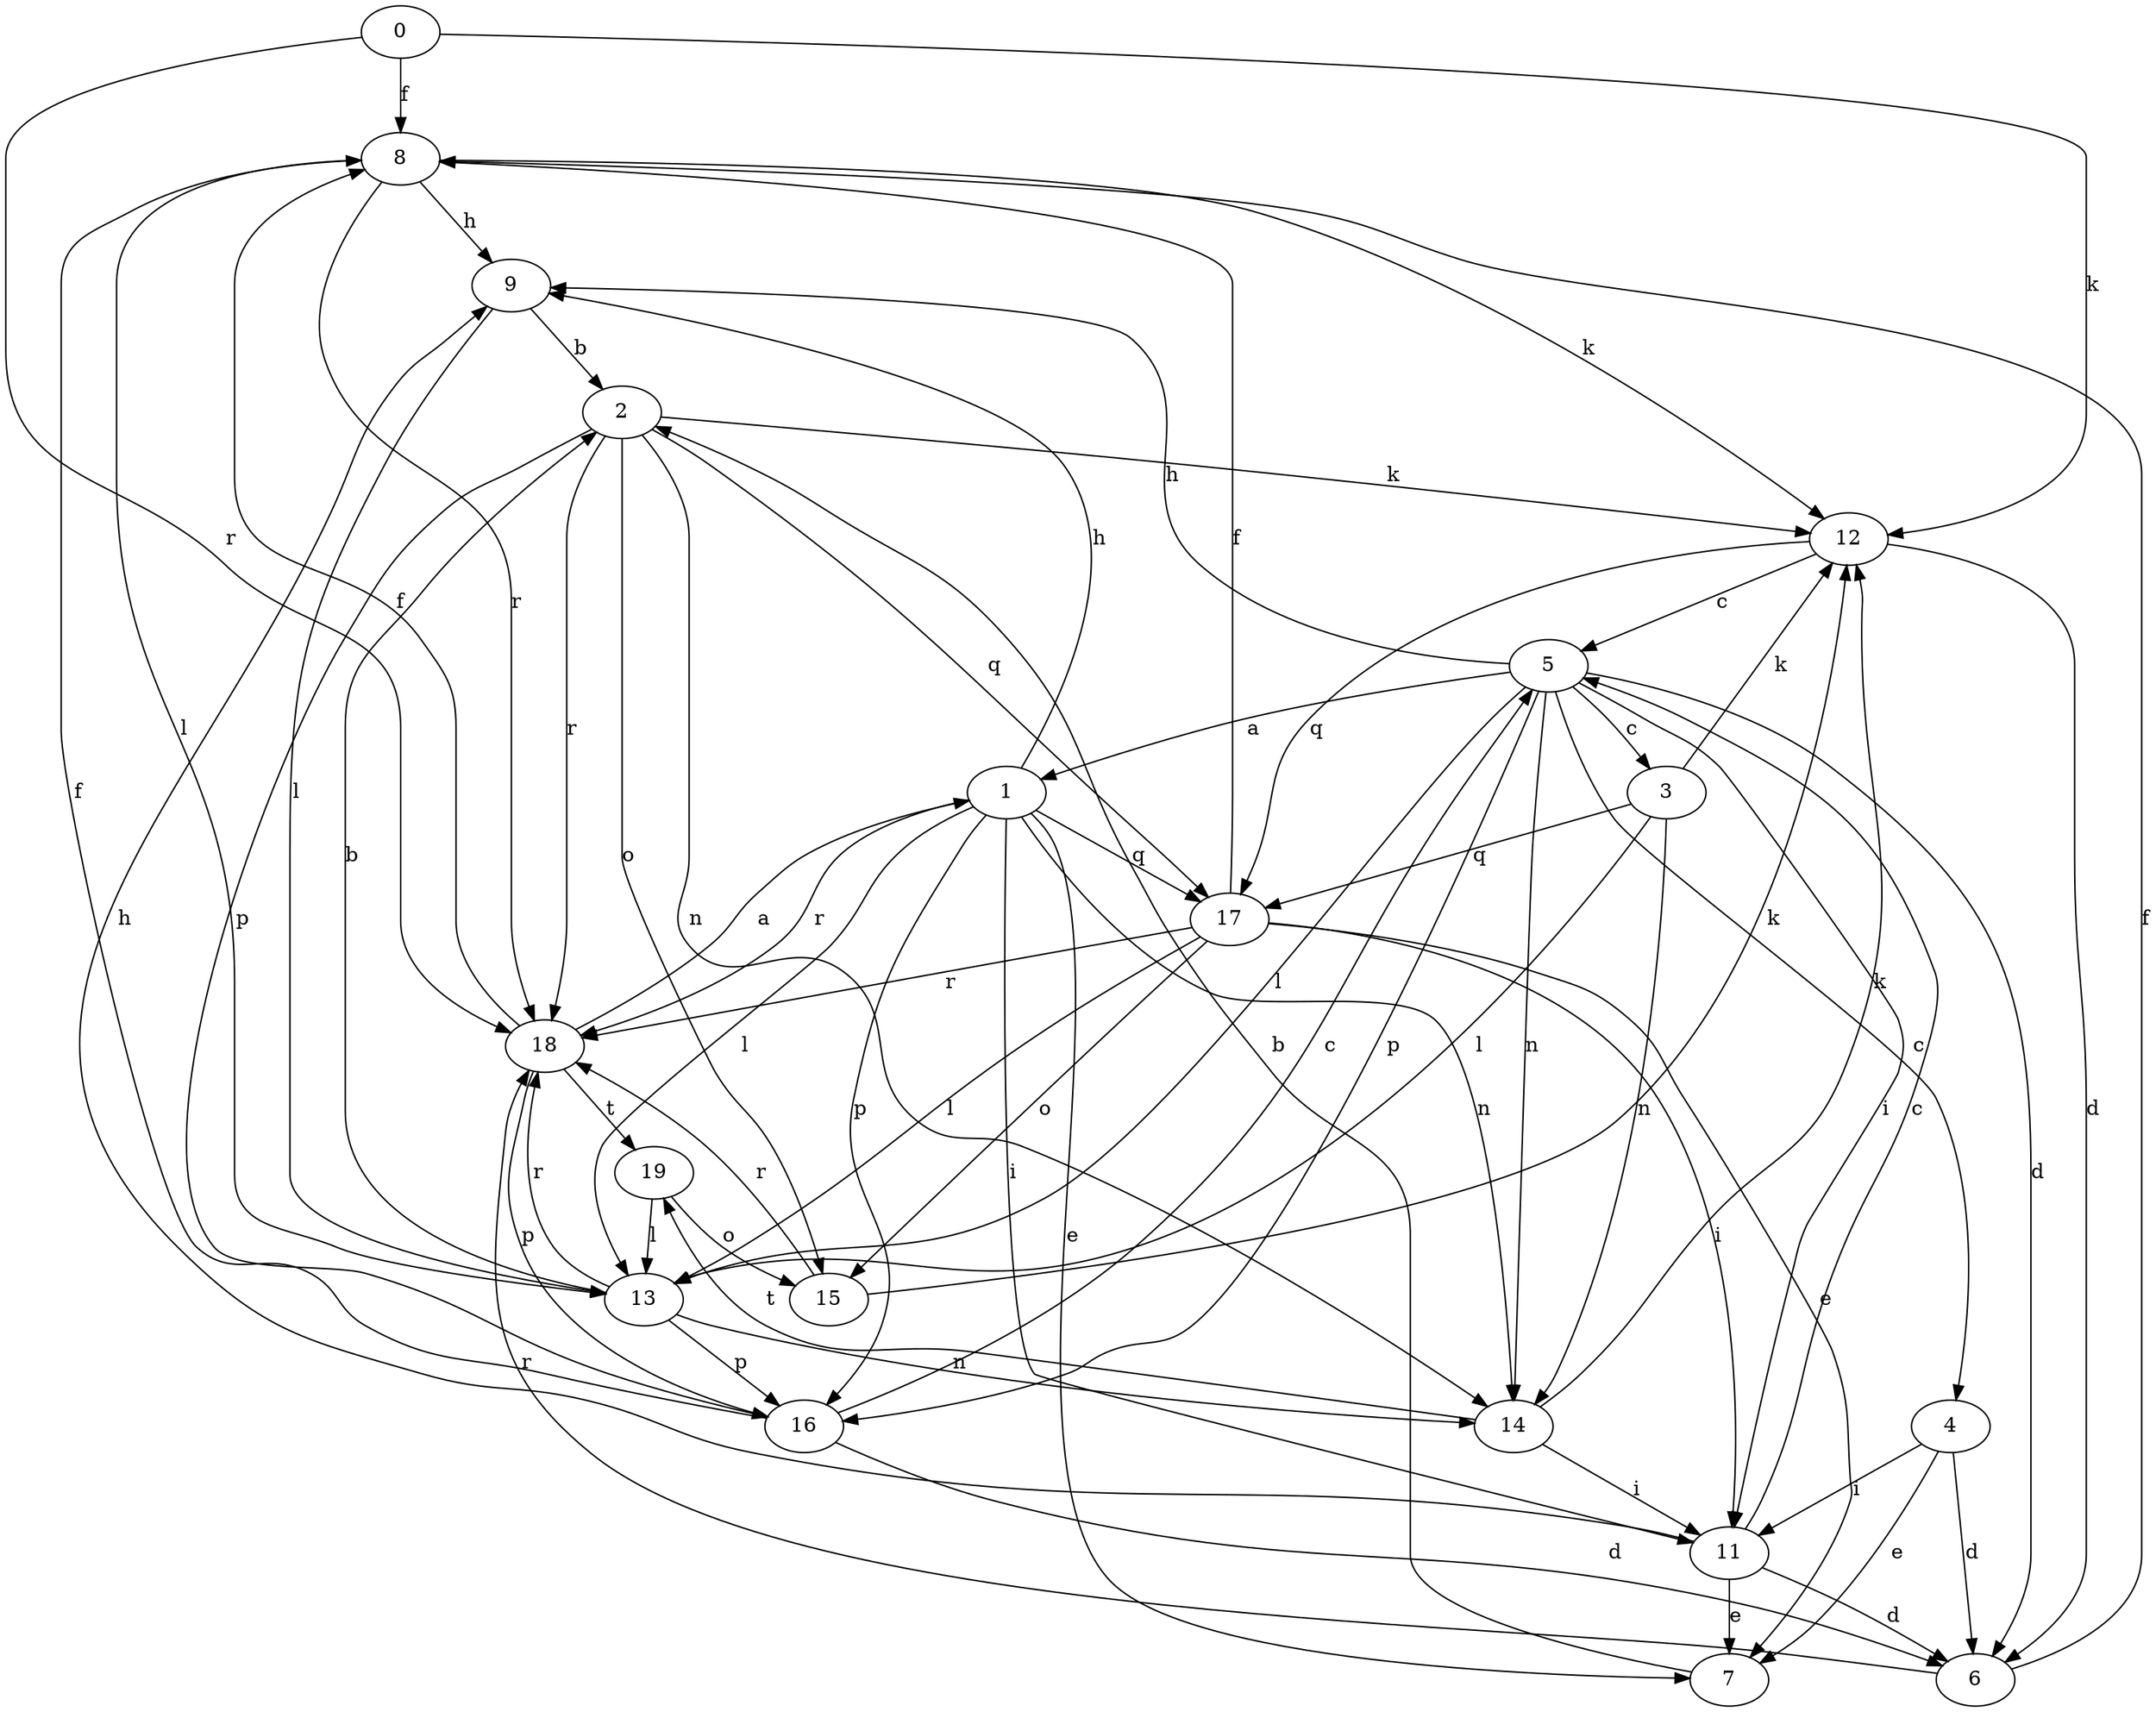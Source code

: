 strict digraph  {
0;
1;
2;
3;
4;
5;
6;
7;
8;
9;
11;
12;
13;
14;
15;
16;
17;
18;
19;
0 -> 8  [label=f];
0 -> 12  [label=k];
0 -> 18  [label=r];
1 -> 7  [label=e];
1 -> 9  [label=h];
1 -> 11  [label=i];
1 -> 13  [label=l];
1 -> 14  [label=n];
1 -> 16  [label=p];
1 -> 17  [label=q];
1 -> 18  [label=r];
2 -> 12  [label=k];
2 -> 14  [label=n];
2 -> 15  [label=o];
2 -> 16  [label=p];
2 -> 17  [label=q];
2 -> 18  [label=r];
3 -> 12  [label=k];
3 -> 13  [label=l];
3 -> 14  [label=n];
3 -> 17  [label=q];
4 -> 6  [label=d];
4 -> 7  [label=e];
4 -> 11  [label=i];
5 -> 1  [label=a];
5 -> 3  [label=c];
5 -> 4  [label=c];
5 -> 6  [label=d];
5 -> 9  [label=h];
5 -> 11  [label=i];
5 -> 13  [label=l];
5 -> 14  [label=n];
5 -> 16  [label=p];
6 -> 8  [label=f];
6 -> 18  [label=r];
7 -> 2  [label=b];
8 -> 9  [label=h];
8 -> 12  [label=k];
8 -> 13  [label=l];
8 -> 18  [label=r];
9 -> 2  [label=b];
9 -> 13  [label=l];
11 -> 5  [label=c];
11 -> 6  [label=d];
11 -> 7  [label=e];
11 -> 9  [label=h];
12 -> 5  [label=c];
12 -> 6  [label=d];
12 -> 17  [label=q];
13 -> 2  [label=b];
13 -> 14  [label=n];
13 -> 16  [label=p];
13 -> 18  [label=r];
14 -> 11  [label=i];
14 -> 12  [label=k];
14 -> 19  [label=t];
15 -> 12  [label=k];
15 -> 18  [label=r];
16 -> 5  [label=c];
16 -> 6  [label=d];
16 -> 8  [label=f];
17 -> 7  [label=e];
17 -> 8  [label=f];
17 -> 11  [label=i];
17 -> 13  [label=l];
17 -> 15  [label=o];
17 -> 18  [label=r];
18 -> 1  [label=a];
18 -> 8  [label=f];
18 -> 16  [label=p];
18 -> 19  [label=t];
19 -> 13  [label=l];
19 -> 15  [label=o];
}
